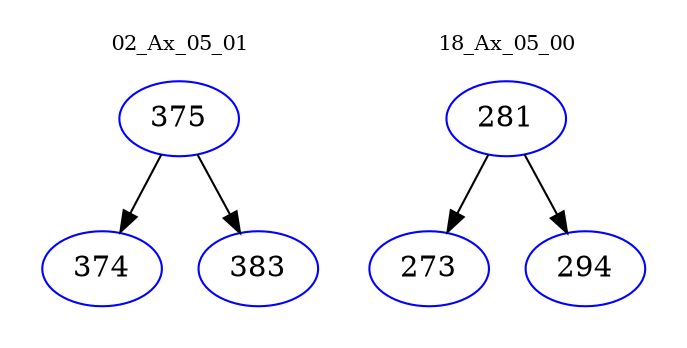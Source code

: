 digraph{
subgraph cluster_0 {
color = white
label = "02_Ax_05_01";
fontsize=10;
T0_375 [label="375", color="blue"]
T0_375 -> T0_374 [color="black"]
T0_374 [label="374", color="blue"]
T0_375 -> T0_383 [color="black"]
T0_383 [label="383", color="blue"]
}
subgraph cluster_1 {
color = white
label = "18_Ax_05_00";
fontsize=10;
T1_281 [label="281", color="blue"]
T1_281 -> T1_273 [color="black"]
T1_273 [label="273", color="blue"]
T1_281 -> T1_294 [color="black"]
T1_294 [label="294", color="blue"]
}
}
